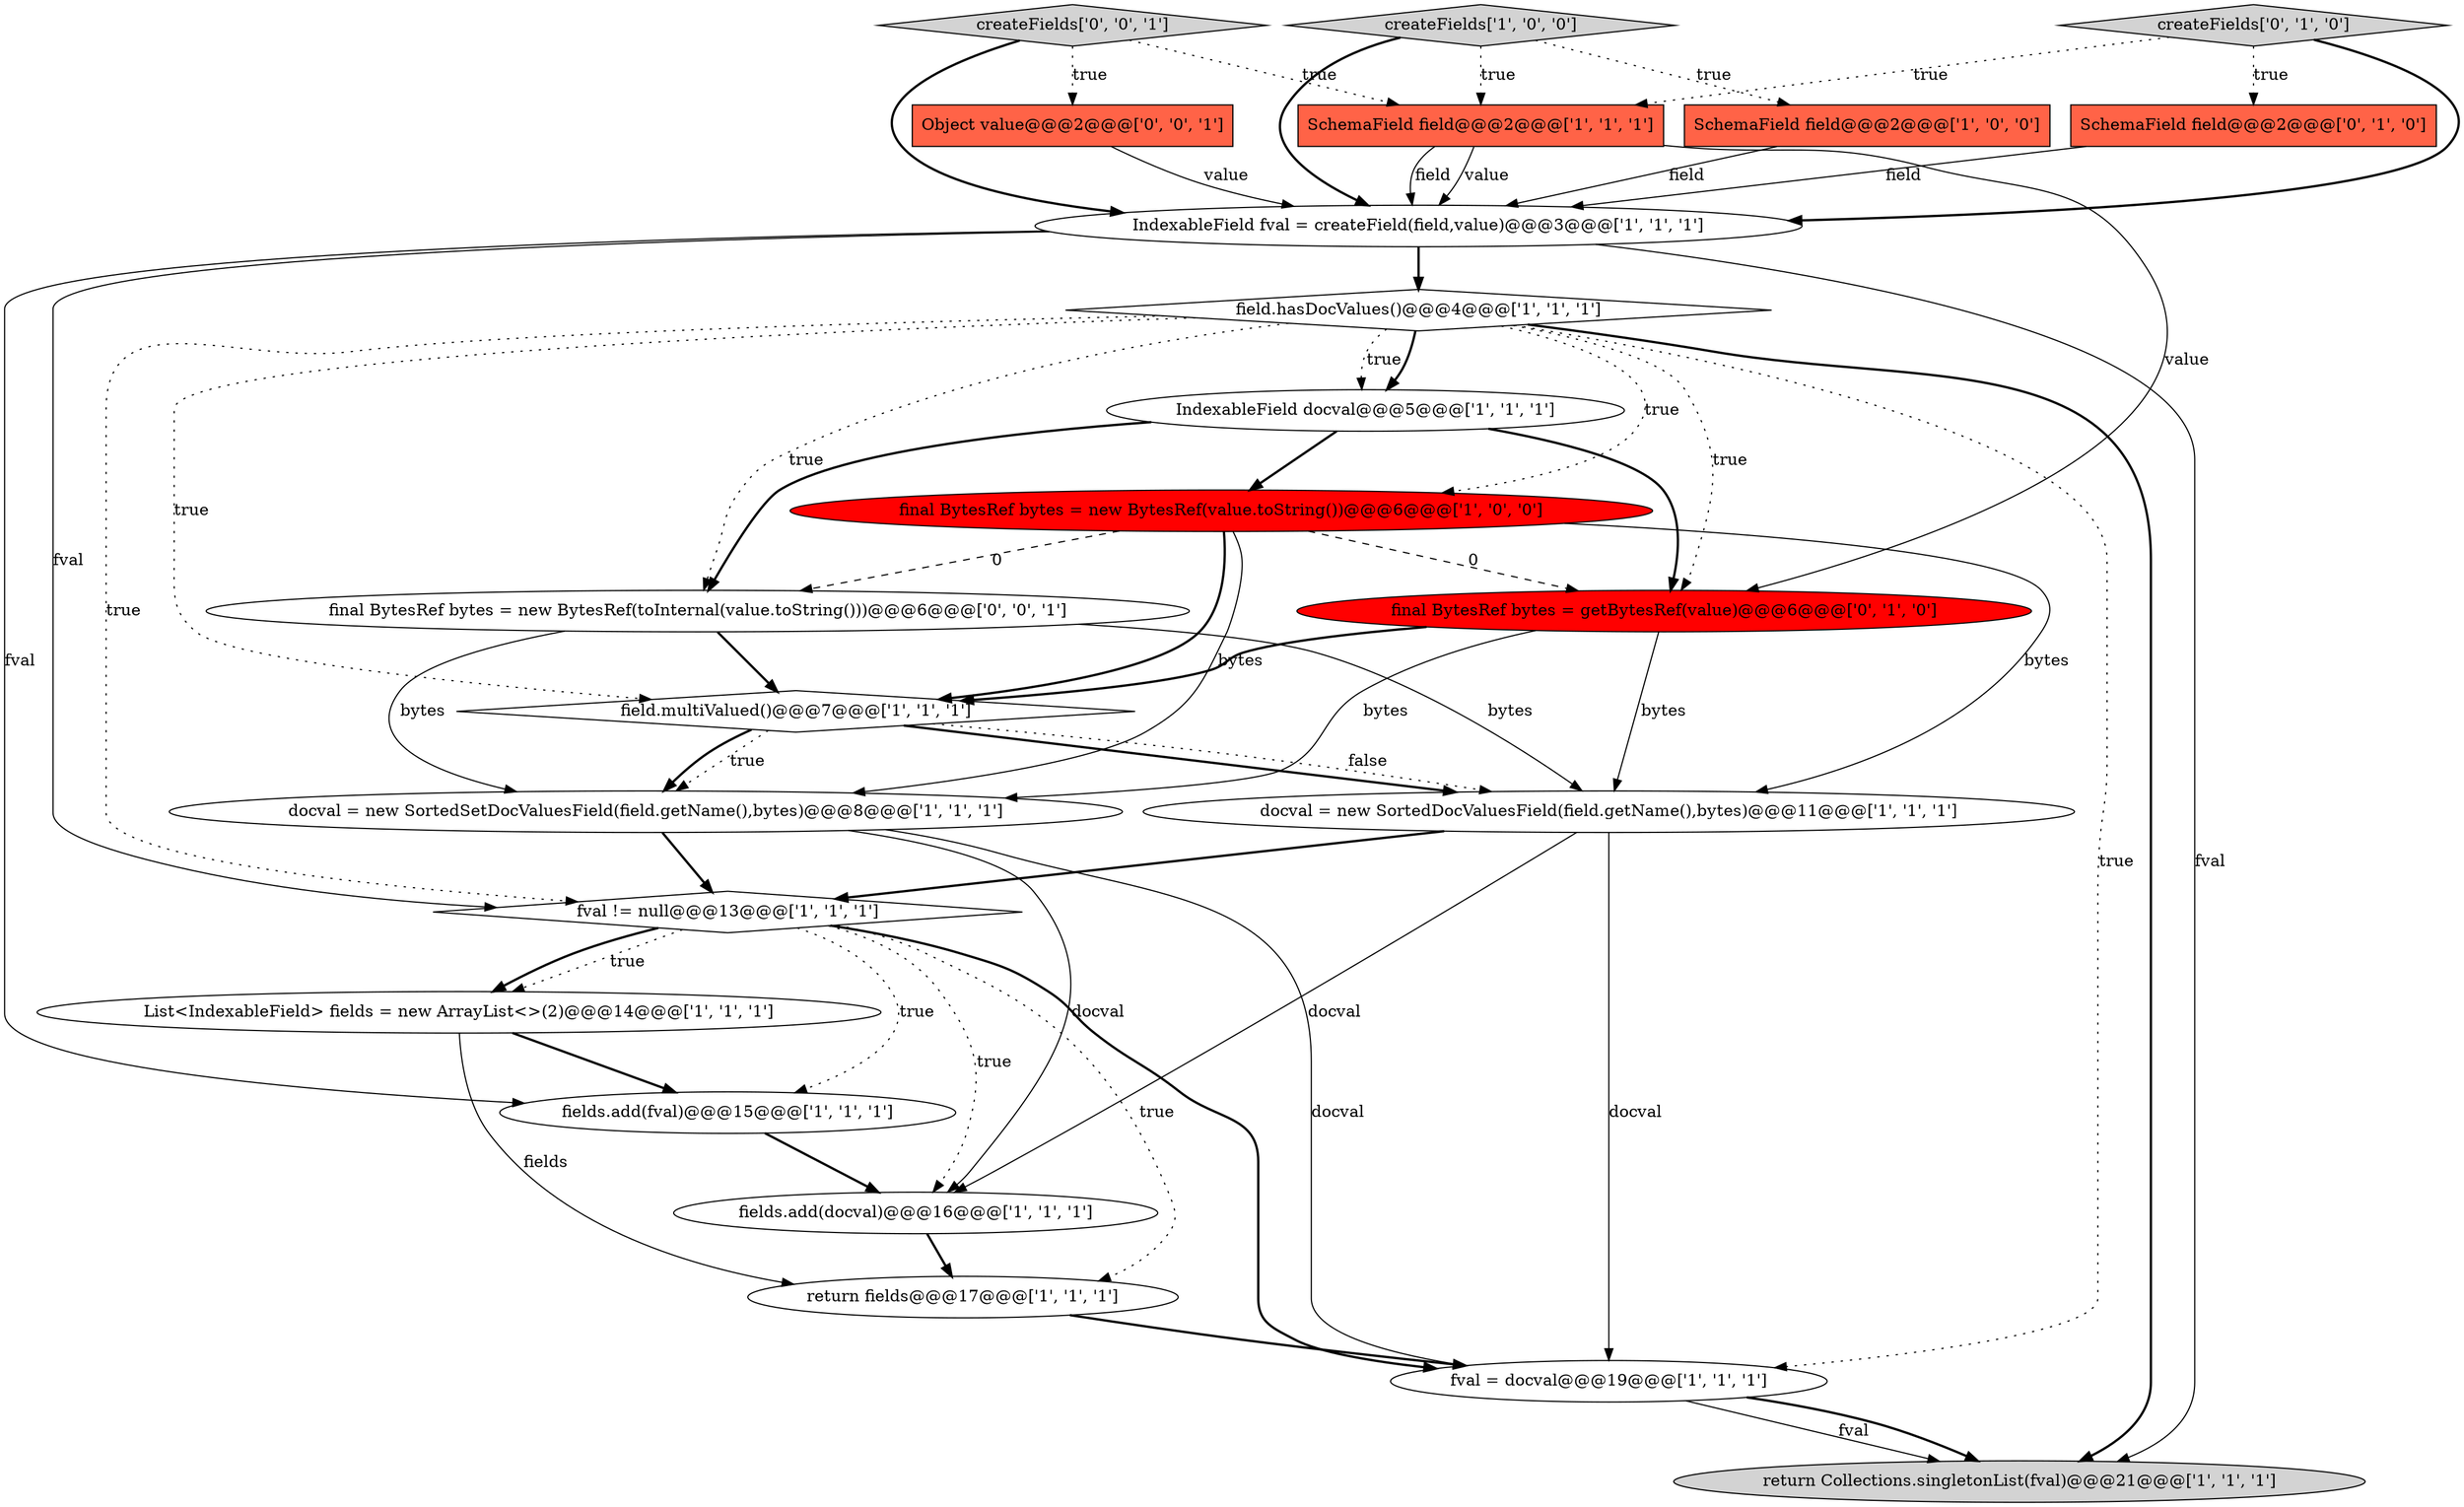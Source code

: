 digraph {
14 [style = filled, label = "docval = new SortedDocValuesField(field.getName(),bytes)@@@11@@@['1', '1', '1']", fillcolor = white, shape = ellipse image = "AAA0AAABBB1BBB"];
1 [style = filled, label = "return fields@@@17@@@['1', '1', '1']", fillcolor = white, shape = ellipse image = "AAA0AAABBB1BBB"];
10 [style = filled, label = "return Collections.singletonList(fval)@@@21@@@['1', '1', '1']", fillcolor = lightgray, shape = ellipse image = "AAA0AAABBB1BBB"];
11 [style = filled, label = "SchemaField field@@@2@@@['1', '0', '0']", fillcolor = tomato, shape = box image = "AAA0AAABBB1BBB"];
9 [style = filled, label = "fval = docval@@@19@@@['1', '1', '1']", fillcolor = white, shape = ellipse image = "AAA0AAABBB1BBB"];
7 [style = filled, label = "field.multiValued()@@@7@@@['1', '1', '1']", fillcolor = white, shape = diamond image = "AAA0AAABBB1BBB"];
20 [style = filled, label = "final BytesRef bytes = new BytesRef(toInternal(value.toString()))@@@6@@@['0', '0', '1']", fillcolor = white, shape = ellipse image = "AAA0AAABBB3BBB"];
12 [style = filled, label = "SchemaField field@@@2@@@['1', '1', '1']", fillcolor = tomato, shape = box image = "AAA0AAABBB1BBB"];
6 [style = filled, label = "docval = new SortedSetDocValuesField(field.getName(),bytes)@@@8@@@['1', '1', '1']", fillcolor = white, shape = ellipse image = "AAA0AAABBB1BBB"];
17 [style = filled, label = "SchemaField field@@@2@@@['0', '1', '0']", fillcolor = tomato, shape = box image = "AAA0AAABBB2BBB"];
16 [style = filled, label = "createFields['1', '0', '0']", fillcolor = lightgray, shape = diamond image = "AAA0AAABBB1BBB"];
3 [style = filled, label = "IndexableField fval = createField(field,value)@@@3@@@['1', '1', '1']", fillcolor = white, shape = ellipse image = "AAA0AAABBB1BBB"];
15 [style = filled, label = "final BytesRef bytes = new BytesRef(value.toString())@@@6@@@['1', '0', '0']", fillcolor = red, shape = ellipse image = "AAA1AAABBB1BBB"];
2 [style = filled, label = "fields.add(fval)@@@15@@@['1', '1', '1']", fillcolor = white, shape = ellipse image = "AAA0AAABBB1BBB"];
5 [style = filled, label = "IndexableField docval@@@5@@@['1', '1', '1']", fillcolor = white, shape = ellipse image = "AAA0AAABBB1BBB"];
22 [style = filled, label = "createFields['0', '0', '1']", fillcolor = lightgray, shape = diamond image = "AAA0AAABBB3BBB"];
13 [style = filled, label = "field.hasDocValues()@@@4@@@['1', '1', '1']", fillcolor = white, shape = diamond image = "AAA0AAABBB1BBB"];
18 [style = filled, label = "final BytesRef bytes = getBytesRef(value)@@@6@@@['0', '1', '0']", fillcolor = red, shape = ellipse image = "AAA1AAABBB2BBB"];
4 [style = filled, label = "fields.add(docval)@@@16@@@['1', '1', '1']", fillcolor = white, shape = ellipse image = "AAA0AAABBB1BBB"];
0 [style = filled, label = "fval != null@@@13@@@['1', '1', '1']", fillcolor = white, shape = diamond image = "AAA0AAABBB1BBB"];
21 [style = filled, label = "Object value@@@2@@@['0', '0', '1']", fillcolor = tomato, shape = box image = "AAA0AAABBB3BBB"];
19 [style = filled, label = "createFields['0', '1', '0']", fillcolor = lightgray, shape = diamond image = "AAA0AAABBB2BBB"];
8 [style = filled, label = "List<IndexableField> fields = new ArrayList<>(2)@@@14@@@['1', '1', '1']", fillcolor = white, shape = ellipse image = "AAA0AAABBB1BBB"];
22->21 [style = dotted, label="true"];
13->10 [style = bold, label=""];
16->3 [style = bold, label=""];
7->6 [style = dotted, label="true"];
13->18 [style = dotted, label="true"];
0->9 [style = bold, label=""];
15->6 [style = solid, label="bytes"];
14->9 [style = solid, label="docval"];
16->12 [style = dotted, label="true"];
15->20 [style = dashed, label="0"];
3->10 [style = solid, label="fval"];
15->7 [style = bold, label=""];
9->10 [style = solid, label="fval"];
5->20 [style = bold, label=""];
19->17 [style = dotted, label="true"];
13->20 [style = dotted, label="true"];
0->4 [style = dotted, label="true"];
15->18 [style = dashed, label="0"];
3->2 [style = solid, label="fval"];
19->12 [style = dotted, label="true"];
5->15 [style = bold, label=""];
18->6 [style = solid, label="bytes"];
13->5 [style = dotted, label="true"];
6->0 [style = bold, label=""];
5->18 [style = bold, label=""];
13->7 [style = dotted, label="true"];
18->14 [style = solid, label="bytes"];
11->3 [style = solid, label="field"];
9->10 [style = bold, label=""];
2->4 [style = bold, label=""];
15->14 [style = solid, label="bytes"];
21->3 [style = solid, label="value"];
1->9 [style = bold, label=""];
22->12 [style = dotted, label="true"];
3->0 [style = solid, label="fval"];
7->14 [style = bold, label=""];
0->8 [style = dotted, label="true"];
17->3 [style = solid, label="field"];
22->3 [style = bold, label=""];
12->3 [style = solid, label="value"];
12->3 [style = solid, label="field"];
20->6 [style = solid, label="bytes"];
14->0 [style = bold, label=""];
8->2 [style = bold, label=""];
13->0 [style = dotted, label="true"];
7->14 [style = dotted, label="false"];
14->4 [style = solid, label="docval"];
7->6 [style = bold, label=""];
0->8 [style = bold, label=""];
13->5 [style = bold, label=""];
3->13 [style = bold, label=""];
6->9 [style = solid, label="docval"];
20->14 [style = solid, label="bytes"];
13->15 [style = dotted, label="true"];
4->1 [style = bold, label=""];
8->1 [style = solid, label="fields"];
0->2 [style = dotted, label="true"];
20->7 [style = bold, label=""];
18->7 [style = bold, label=""];
12->18 [style = solid, label="value"];
16->11 [style = dotted, label="true"];
19->3 [style = bold, label=""];
6->4 [style = solid, label="docval"];
0->1 [style = dotted, label="true"];
13->9 [style = dotted, label="true"];
}
